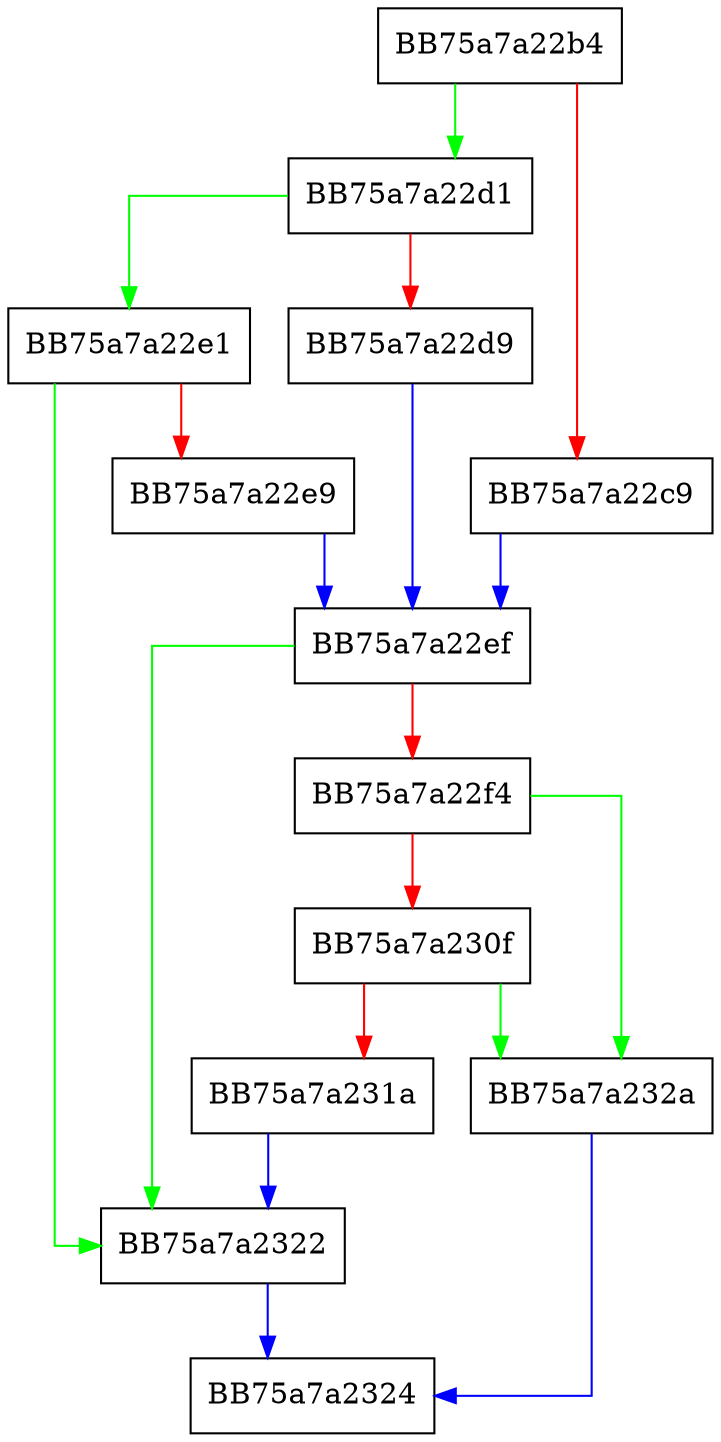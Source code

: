 digraph scan_optional_field_width {
  node [shape="box"];
  graph [splines=ortho];
  BB75a7a22b4 -> BB75a7a22d1 [color="green"];
  BB75a7a22b4 -> BB75a7a22c9 [color="red"];
  BB75a7a22c9 -> BB75a7a22ef [color="blue"];
  BB75a7a22d1 -> BB75a7a22e1 [color="green"];
  BB75a7a22d1 -> BB75a7a22d9 [color="red"];
  BB75a7a22d9 -> BB75a7a22ef [color="blue"];
  BB75a7a22e1 -> BB75a7a2322 [color="green"];
  BB75a7a22e1 -> BB75a7a22e9 [color="red"];
  BB75a7a22e9 -> BB75a7a22ef [color="blue"];
  BB75a7a22ef -> BB75a7a2322 [color="green"];
  BB75a7a22ef -> BB75a7a22f4 [color="red"];
  BB75a7a22f4 -> BB75a7a232a [color="green"];
  BB75a7a22f4 -> BB75a7a230f [color="red"];
  BB75a7a230f -> BB75a7a232a [color="green"];
  BB75a7a230f -> BB75a7a231a [color="red"];
  BB75a7a231a -> BB75a7a2322 [color="blue"];
  BB75a7a2322 -> BB75a7a2324 [color="blue"];
  BB75a7a232a -> BB75a7a2324 [color="blue"];
}